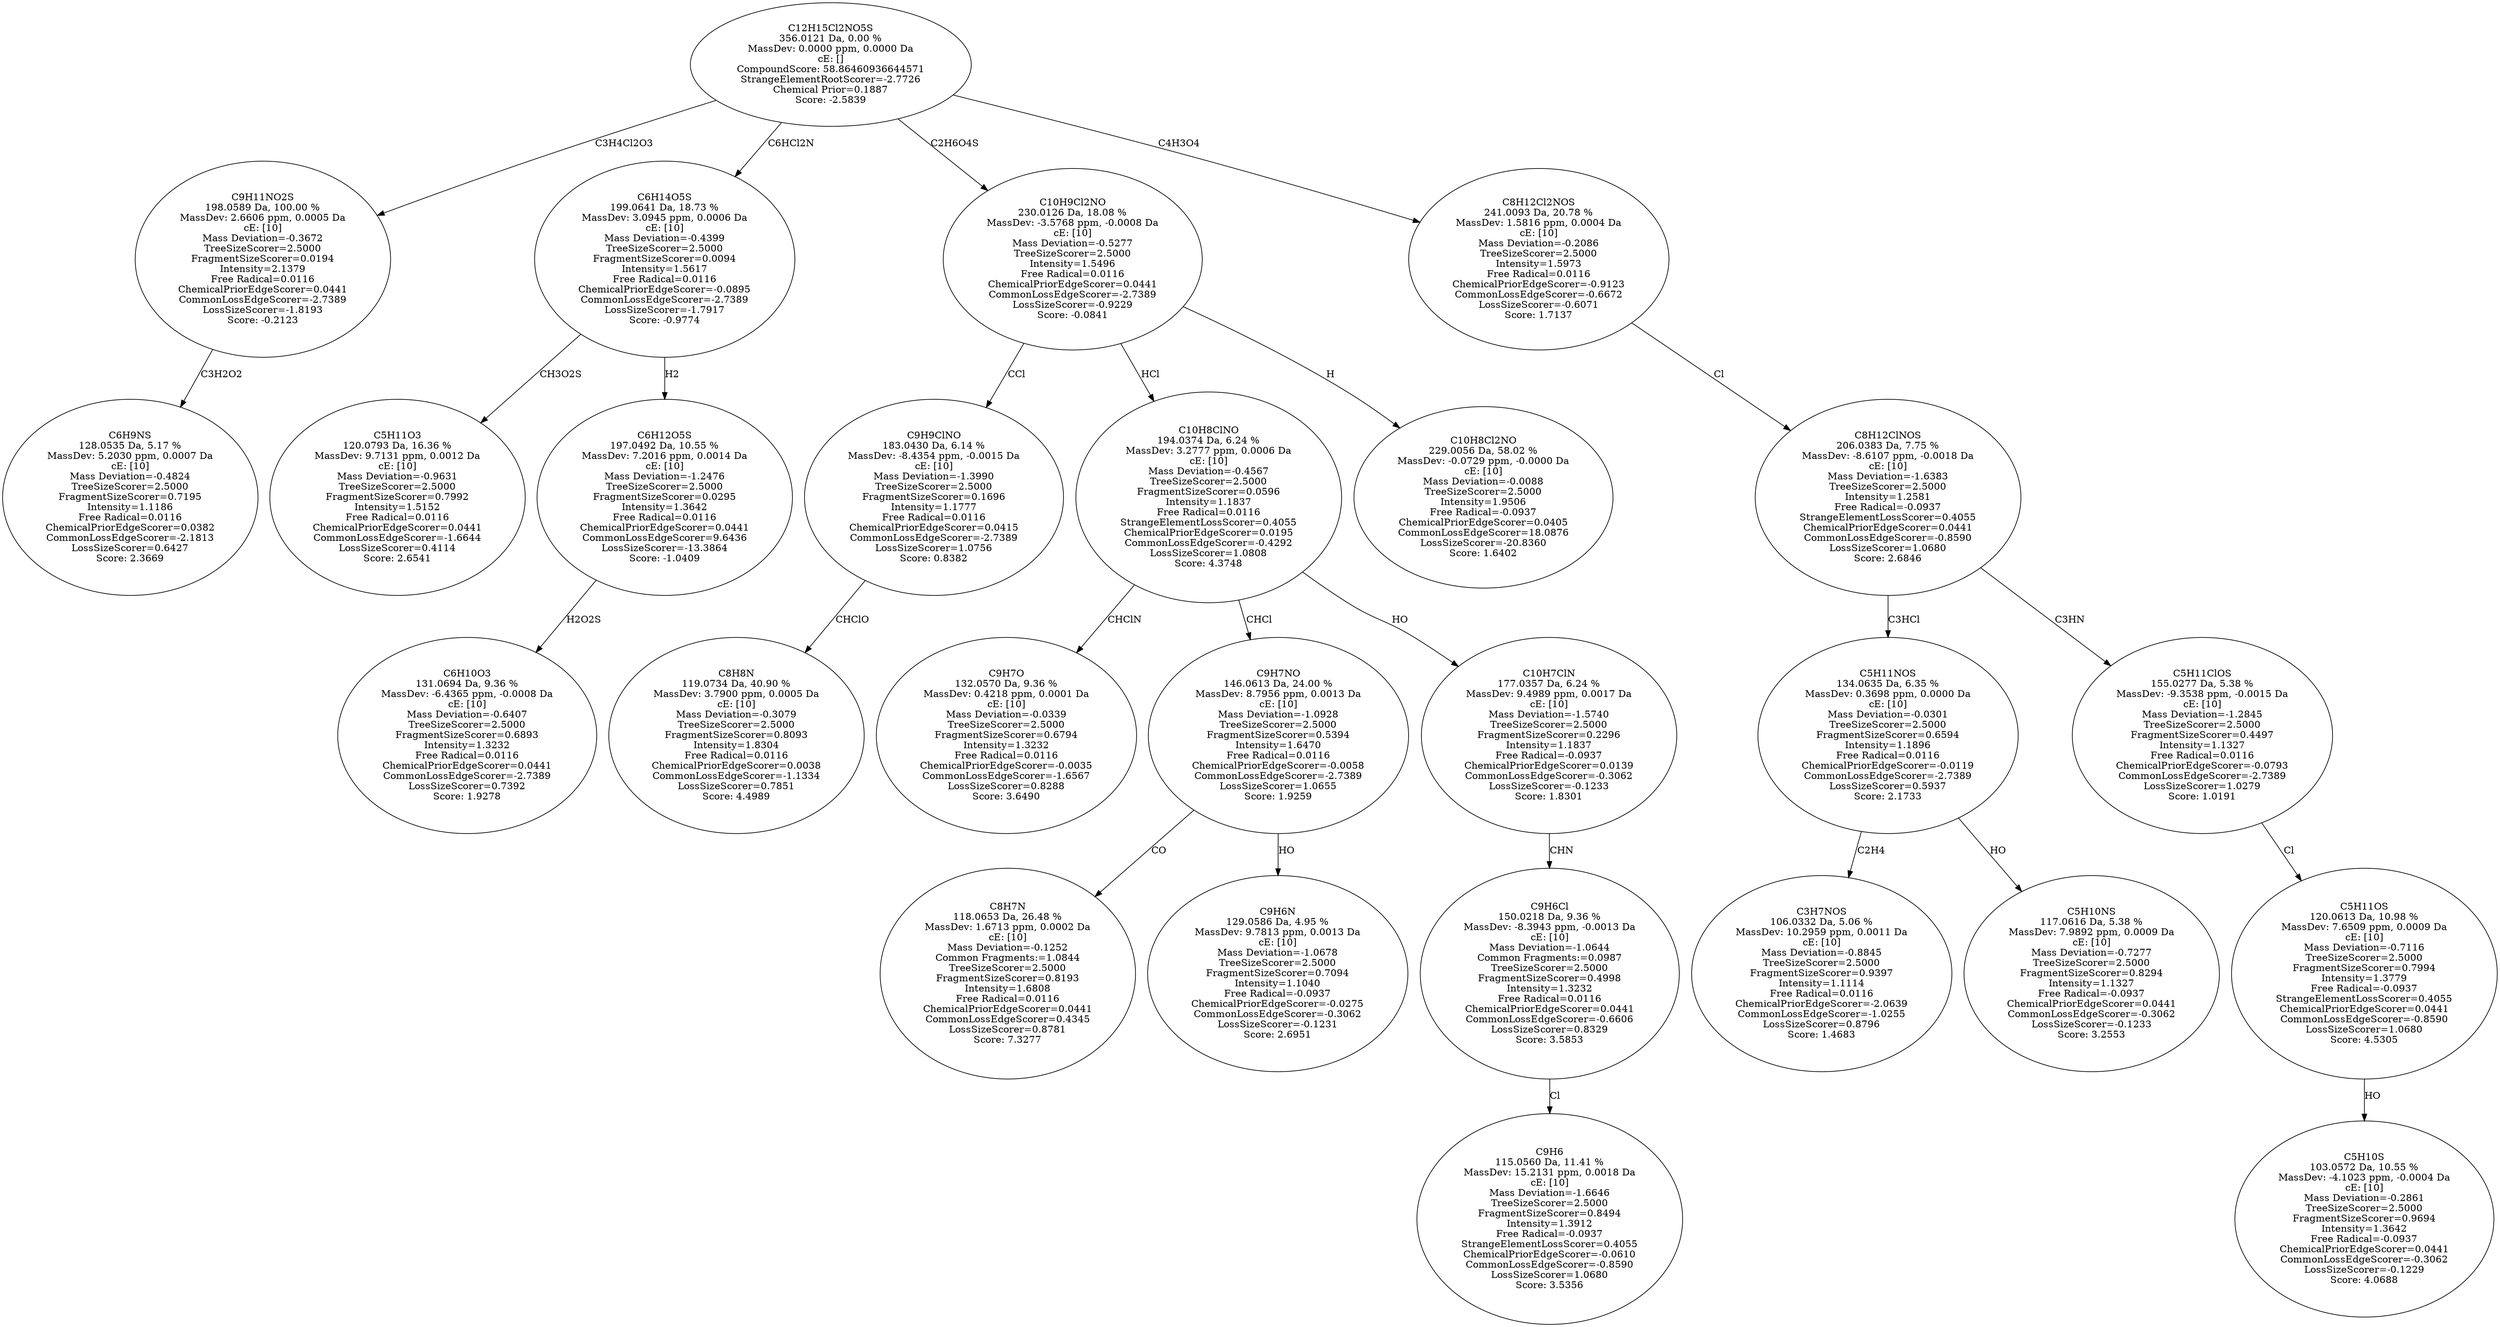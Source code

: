 strict digraph {
v1 [label="C6H9NS\n128.0535 Da, 5.17 %\nMassDev: 5.2030 ppm, 0.0007 Da\ncE: [10]\nMass Deviation=-0.4824\nTreeSizeScorer=2.5000\nFragmentSizeScorer=0.7195\nIntensity=1.1186\nFree Radical=0.0116\nChemicalPriorEdgeScorer=0.0382\nCommonLossEdgeScorer=-2.1813\nLossSizeScorer=0.6427\nScore: 2.3669"];
v2 [label="C9H11NO2S\n198.0589 Da, 100.00 %\nMassDev: 2.6606 ppm, 0.0005 Da\ncE: [10]\nMass Deviation=-0.3672\nTreeSizeScorer=2.5000\nFragmentSizeScorer=0.0194\nIntensity=2.1379\nFree Radical=0.0116\nChemicalPriorEdgeScorer=0.0441\nCommonLossEdgeScorer=-2.7389\nLossSizeScorer=-1.8193\nScore: -0.2123"];
v3 [label="C5H11O3\n120.0793 Da, 16.36 %\nMassDev: 9.7131 ppm, 0.0012 Da\ncE: [10]\nMass Deviation=-0.9631\nTreeSizeScorer=2.5000\nFragmentSizeScorer=0.7992\nIntensity=1.5152\nFree Radical=0.0116\nChemicalPriorEdgeScorer=0.0441\nCommonLossEdgeScorer=-1.6644\nLossSizeScorer=0.4114\nScore: 2.6541"];
v4 [label="C6H10O3\n131.0694 Da, 9.36 %\nMassDev: -6.4365 ppm, -0.0008 Da\ncE: [10]\nMass Deviation=-0.6407\nTreeSizeScorer=2.5000\nFragmentSizeScorer=0.6893\nIntensity=1.3232\nFree Radical=0.0116\nChemicalPriorEdgeScorer=0.0441\nCommonLossEdgeScorer=-2.7389\nLossSizeScorer=0.7392\nScore: 1.9278"];
v5 [label="C6H12O5S\n197.0492 Da, 10.55 %\nMassDev: 7.2016 ppm, 0.0014 Da\ncE: [10]\nMass Deviation=-1.2476\nTreeSizeScorer=2.5000\nFragmentSizeScorer=0.0295\nIntensity=1.3642\nFree Radical=0.0116\nChemicalPriorEdgeScorer=0.0441\nCommonLossEdgeScorer=9.6436\nLossSizeScorer=-13.3864\nScore: -1.0409"];
v6 [label="C6H14O5S\n199.0641 Da, 18.73 %\nMassDev: 3.0945 ppm, 0.0006 Da\ncE: [10]\nMass Deviation=-0.4399\nTreeSizeScorer=2.5000\nFragmentSizeScorer=0.0094\nIntensity=1.5617\nFree Radical=0.0116\nChemicalPriorEdgeScorer=-0.0895\nCommonLossEdgeScorer=-2.7389\nLossSizeScorer=-1.7917\nScore: -0.9774"];
v7 [label="C8H8N\n119.0734 Da, 40.90 %\nMassDev: 3.7900 ppm, 0.0005 Da\ncE: [10]\nMass Deviation=-0.3079\nTreeSizeScorer=2.5000\nFragmentSizeScorer=0.8093\nIntensity=1.8304\nFree Radical=0.0116\nChemicalPriorEdgeScorer=0.0038\nCommonLossEdgeScorer=-1.1334\nLossSizeScorer=0.7851\nScore: 4.4989"];
v8 [label="C9H9ClNO\n183.0430 Da, 6.14 %\nMassDev: -8.4354 ppm, -0.0015 Da\ncE: [10]\nMass Deviation=-1.3990\nTreeSizeScorer=2.5000\nFragmentSizeScorer=0.1696\nIntensity=1.1777\nFree Radical=0.0116\nChemicalPriorEdgeScorer=0.0415\nCommonLossEdgeScorer=-2.7389\nLossSizeScorer=1.0756\nScore: 0.8382"];
v9 [label="C9H7O\n132.0570 Da, 9.36 %\nMassDev: 0.4218 ppm, 0.0001 Da\ncE: [10]\nMass Deviation=-0.0339\nTreeSizeScorer=2.5000\nFragmentSizeScorer=0.6794\nIntensity=1.3232\nFree Radical=0.0116\nChemicalPriorEdgeScorer=-0.0035\nCommonLossEdgeScorer=-1.6567\nLossSizeScorer=0.8288\nScore: 3.6490"];
v10 [label="C8H7N\n118.0653 Da, 26.48 %\nMassDev: 1.6713 ppm, 0.0002 Da\ncE: [10]\nMass Deviation=-0.1252\nCommon Fragments:=1.0844\nTreeSizeScorer=2.5000\nFragmentSizeScorer=0.8193\nIntensity=1.6808\nFree Radical=0.0116\nChemicalPriorEdgeScorer=0.0441\nCommonLossEdgeScorer=0.4345\nLossSizeScorer=0.8781\nScore: 7.3277"];
v11 [label="C9H6N\n129.0586 Da, 4.95 %\nMassDev: 9.7813 ppm, 0.0013 Da\ncE: [10]\nMass Deviation=-1.0678\nTreeSizeScorer=2.5000\nFragmentSizeScorer=0.7094\nIntensity=1.1040\nFree Radical=-0.0937\nChemicalPriorEdgeScorer=-0.0275\nCommonLossEdgeScorer=-0.3062\nLossSizeScorer=-0.1231\nScore: 2.6951"];
v12 [label="C9H7NO\n146.0613 Da, 24.00 %\nMassDev: 8.7956 ppm, 0.0013 Da\ncE: [10]\nMass Deviation=-1.0928\nTreeSizeScorer=2.5000\nFragmentSizeScorer=0.5394\nIntensity=1.6470\nFree Radical=0.0116\nChemicalPriorEdgeScorer=-0.0058\nCommonLossEdgeScorer=-2.7389\nLossSizeScorer=1.0655\nScore: 1.9259"];
v13 [label="C9H6\n115.0560 Da, 11.41 %\nMassDev: 15.2131 ppm, 0.0018 Da\ncE: [10]\nMass Deviation=-1.6646\nTreeSizeScorer=2.5000\nFragmentSizeScorer=0.8494\nIntensity=1.3912\nFree Radical=-0.0937\nStrangeElementLossScorer=0.4055\nChemicalPriorEdgeScorer=-0.0610\nCommonLossEdgeScorer=-0.8590\nLossSizeScorer=1.0680\nScore: 3.5356"];
v14 [label="C9H6Cl\n150.0218 Da, 9.36 %\nMassDev: -8.3943 ppm, -0.0013 Da\ncE: [10]\nMass Deviation=-1.0644\nCommon Fragments:=0.0987\nTreeSizeScorer=2.5000\nFragmentSizeScorer=0.4998\nIntensity=1.3232\nFree Radical=0.0116\nChemicalPriorEdgeScorer=0.0441\nCommonLossEdgeScorer=-0.6606\nLossSizeScorer=0.8329\nScore: 3.5853"];
v15 [label="C10H7ClN\n177.0357 Da, 6.24 %\nMassDev: 9.4989 ppm, 0.0017 Da\ncE: [10]\nMass Deviation=-1.5740\nTreeSizeScorer=2.5000\nFragmentSizeScorer=0.2296\nIntensity=1.1837\nFree Radical=-0.0937\nChemicalPriorEdgeScorer=0.0139\nCommonLossEdgeScorer=-0.3062\nLossSizeScorer=-0.1233\nScore: 1.8301"];
v16 [label="C10H8ClNO\n194.0374 Da, 6.24 %\nMassDev: 3.2777 ppm, 0.0006 Da\ncE: [10]\nMass Deviation=-0.4567\nTreeSizeScorer=2.5000\nFragmentSizeScorer=0.0596\nIntensity=1.1837\nFree Radical=0.0116\nStrangeElementLossScorer=0.4055\nChemicalPriorEdgeScorer=0.0195\nCommonLossEdgeScorer=-0.4292\nLossSizeScorer=1.0808\nScore: 4.3748"];
v17 [label="C10H8Cl2NO\n229.0056 Da, 58.02 %\nMassDev: -0.0729 ppm, -0.0000 Da\ncE: [10]\nMass Deviation=-0.0088\nTreeSizeScorer=2.5000\nIntensity=1.9506\nFree Radical=-0.0937\nChemicalPriorEdgeScorer=0.0405\nCommonLossEdgeScorer=18.0876\nLossSizeScorer=-20.8360\nScore: 1.6402"];
v18 [label="C10H9Cl2NO\n230.0126 Da, 18.08 %\nMassDev: -3.5768 ppm, -0.0008 Da\ncE: [10]\nMass Deviation=-0.5277\nTreeSizeScorer=2.5000\nIntensity=1.5496\nFree Radical=0.0116\nChemicalPriorEdgeScorer=0.0441\nCommonLossEdgeScorer=-2.7389\nLossSizeScorer=-0.9229\nScore: -0.0841"];
v19 [label="C3H7NOS\n106.0332 Da, 5.06 %\nMassDev: 10.2959 ppm, 0.0011 Da\ncE: [10]\nMass Deviation=-0.8845\nTreeSizeScorer=2.5000\nFragmentSizeScorer=0.9397\nIntensity=1.1114\nFree Radical=0.0116\nChemicalPriorEdgeScorer=-2.0639\nCommonLossEdgeScorer=-1.0255\nLossSizeScorer=0.8796\nScore: 1.4683"];
v20 [label="C5H10NS\n117.0616 Da, 5.38 %\nMassDev: 7.9892 ppm, 0.0009 Da\ncE: [10]\nMass Deviation=-0.7277\nTreeSizeScorer=2.5000\nFragmentSizeScorer=0.8294\nIntensity=1.1327\nFree Radical=-0.0937\nChemicalPriorEdgeScorer=0.0441\nCommonLossEdgeScorer=-0.3062\nLossSizeScorer=-0.1233\nScore: 3.2553"];
v21 [label="C5H11NOS\n134.0635 Da, 6.35 %\nMassDev: 0.3698 ppm, 0.0000 Da\ncE: [10]\nMass Deviation=-0.0301\nTreeSizeScorer=2.5000\nFragmentSizeScorer=0.6594\nIntensity=1.1896\nFree Radical=0.0116\nChemicalPriorEdgeScorer=-0.0119\nCommonLossEdgeScorer=-2.7389\nLossSizeScorer=0.5937\nScore: 2.1733"];
v22 [label="C5H10S\n103.0572 Da, 10.55 %\nMassDev: -4.1023 ppm, -0.0004 Da\ncE: [10]\nMass Deviation=-0.2861\nTreeSizeScorer=2.5000\nFragmentSizeScorer=0.9694\nIntensity=1.3642\nFree Radical=-0.0937\nChemicalPriorEdgeScorer=0.0441\nCommonLossEdgeScorer=-0.3062\nLossSizeScorer=-0.1229\nScore: 4.0688"];
v23 [label="C5H11OS\n120.0613 Da, 10.98 %\nMassDev: 7.6509 ppm, 0.0009 Da\ncE: [10]\nMass Deviation=-0.7116\nTreeSizeScorer=2.5000\nFragmentSizeScorer=0.7994\nIntensity=1.3779\nFree Radical=-0.0937\nStrangeElementLossScorer=0.4055\nChemicalPriorEdgeScorer=0.0441\nCommonLossEdgeScorer=-0.8590\nLossSizeScorer=1.0680\nScore: 4.5305"];
v24 [label="C5H11ClOS\n155.0277 Da, 5.38 %\nMassDev: -9.3538 ppm, -0.0015 Da\ncE: [10]\nMass Deviation=-1.2845\nTreeSizeScorer=2.5000\nFragmentSizeScorer=0.4497\nIntensity=1.1327\nFree Radical=0.0116\nChemicalPriorEdgeScorer=-0.0793\nCommonLossEdgeScorer=-2.7389\nLossSizeScorer=1.0279\nScore: 1.0191"];
v25 [label="C8H12ClNOS\n206.0383 Da, 7.75 %\nMassDev: -8.6107 ppm, -0.0018 Da\ncE: [10]\nMass Deviation=-1.6383\nTreeSizeScorer=2.5000\nIntensity=1.2581\nFree Radical=-0.0937\nStrangeElementLossScorer=0.4055\nChemicalPriorEdgeScorer=0.0441\nCommonLossEdgeScorer=-0.8590\nLossSizeScorer=1.0680\nScore: 2.6846"];
v26 [label="C8H12Cl2NOS\n241.0093 Da, 20.78 %\nMassDev: 1.5816 ppm, 0.0004 Da\ncE: [10]\nMass Deviation=-0.2086\nTreeSizeScorer=2.5000\nIntensity=1.5973\nFree Radical=0.0116\nChemicalPriorEdgeScorer=-0.9123\nCommonLossEdgeScorer=-0.6672\nLossSizeScorer=-0.6071\nScore: 1.7137"];
v27 [label="C12H15Cl2NO5S\n356.0121 Da, 0.00 %\nMassDev: 0.0000 ppm, 0.0000 Da\ncE: []\nCompoundScore: 58.86460936644571\nStrangeElementRootScorer=-2.7726\nChemical Prior=0.1887\nScore: -2.5839"];
v2 -> v1 [label="C3H2O2"];
v27 -> v2 [label="C3H4Cl2O3"];
v6 -> v3 [label="CH3O2S"];
v5 -> v4 [label="H2O2S"];
v6 -> v5 [label="H2"];
v27 -> v6 [label="C6HCl2N"];
v8 -> v7 [label="CHClO"];
v18 -> v8 [label="CCl"];
v16 -> v9 [label="CHClN"];
v12 -> v10 [label="CO"];
v12 -> v11 [label="HO"];
v16 -> v12 [label="CHCl"];
v14 -> v13 [label="Cl"];
v15 -> v14 [label="CHN"];
v16 -> v15 [label="HO"];
v18 -> v16 [label="HCl"];
v18 -> v17 [label="H"];
v27 -> v18 [label="C2H6O4S"];
v21 -> v19 [label="C2H4"];
v21 -> v20 [label="HO"];
v25 -> v21 [label="C3HCl"];
v23 -> v22 [label="HO"];
v24 -> v23 [label="Cl"];
v25 -> v24 [label="C3HN"];
v26 -> v25 [label="Cl"];
v27 -> v26 [label="C4H3O4"];
}